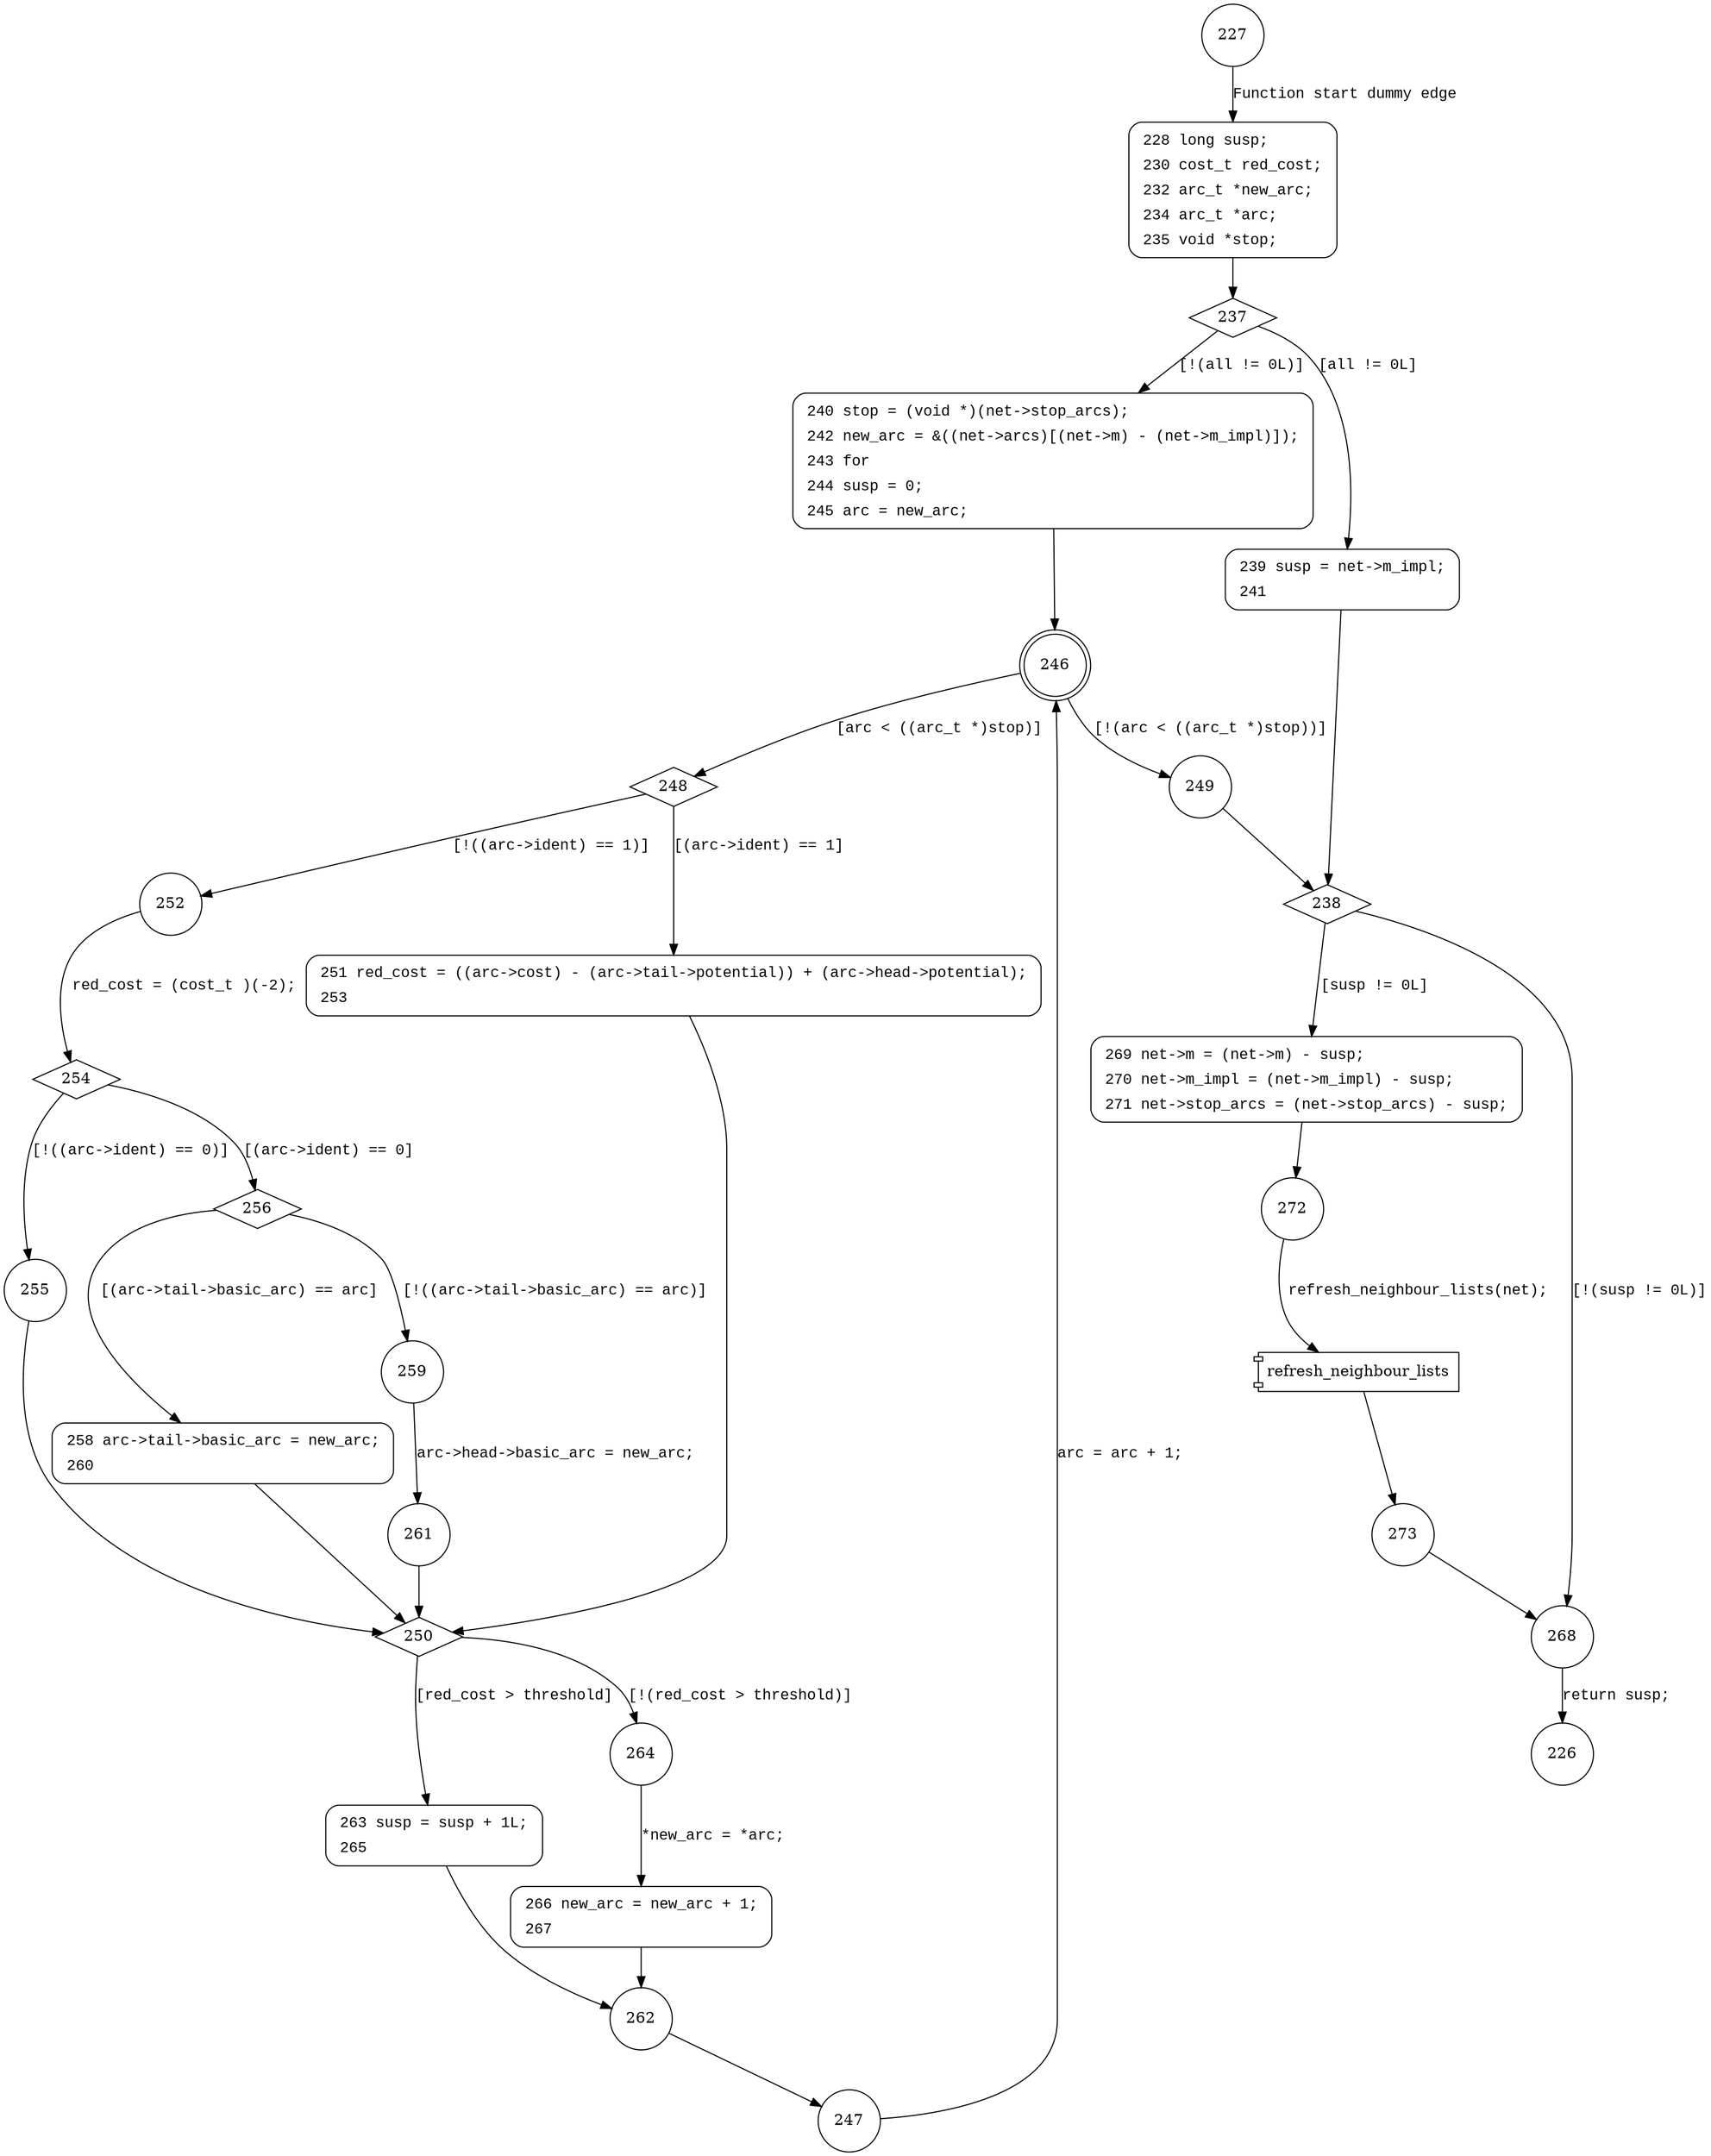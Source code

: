 digraph suspend_impl {
227 [shape="circle"]
228 [shape="circle"]
237 [shape="diamond"]
240 [shape="circle"]
239 [shape="circle"]
238 [shape="diamond"]
268 [shape="circle"]
269 [shape="circle"]
272 [shape="circle"]
273 [shape="circle"]
226 [shape="circle"]
246 [shape="doublecircle"]
249 [shape="circle"]
248 [shape="diamond"]
252 [shape="circle"]
251 [shape="circle"]
250 [shape="diamond"]
264 [shape="circle"]
263 [shape="circle"]
262 [shape="circle"]
247 [shape="circle"]
266 [shape="circle"]
254 [shape="diamond"]
255 [shape="circle"]
256 [shape="diamond"]
259 [shape="circle"]
258 [shape="circle"]
261 [shape="circle"]
228 [style="filled,bold" penwidth="1" fillcolor="white" fontname="Courier New" shape="Mrecord" label=<<table border="0" cellborder="0" cellpadding="3" bgcolor="white"><tr><td align="right">228</td><td align="left">long susp;</td></tr><tr><td align="right">230</td><td align="left">cost_t red_cost;</td></tr><tr><td align="right">232</td><td align="left">arc_t *new_arc;</td></tr><tr><td align="right">234</td><td align="left">arc_t *arc;</td></tr><tr><td align="right">235</td><td align="left">void *stop;</td></tr></table>>]
228 -> 237[label=""]
239 [style="filled,bold" penwidth="1" fillcolor="white" fontname="Courier New" shape="Mrecord" label=<<table border="0" cellborder="0" cellpadding="3" bgcolor="white"><tr><td align="right">239</td><td align="left">susp = net-&gt;m_impl;</td></tr><tr><td align="right">241</td><td align="left"></td></tr></table>>]
239 -> 238[label=""]
269 [style="filled,bold" penwidth="1" fillcolor="white" fontname="Courier New" shape="Mrecord" label=<<table border="0" cellborder="0" cellpadding="3" bgcolor="white"><tr><td align="right">269</td><td align="left">net-&gt;m = (net-&gt;m) - susp;</td></tr><tr><td align="right">270</td><td align="left">net-&gt;m_impl = (net-&gt;m_impl) - susp;</td></tr><tr><td align="right">271</td><td align="left">net-&gt;stop_arcs = (net-&gt;stop_arcs) - susp;</td></tr></table>>]
269 -> 272[label=""]
240 [style="filled,bold" penwidth="1" fillcolor="white" fontname="Courier New" shape="Mrecord" label=<<table border="0" cellborder="0" cellpadding="3" bgcolor="white"><tr><td align="right">240</td><td align="left">stop = (void *)(net-&gt;stop_arcs);</td></tr><tr><td align="right">242</td><td align="left">new_arc = &amp;((net-&gt;arcs)[(net-&gt;m) - (net-&gt;m_impl)]);</td></tr><tr><td align="right">243</td><td align="left">for</td></tr><tr><td align="right">244</td><td align="left">susp = 0;</td></tr><tr><td align="right">245</td><td align="left">arc = new_arc;</td></tr></table>>]
240 -> 246[label=""]
251 [style="filled,bold" penwidth="1" fillcolor="white" fontname="Courier New" shape="Mrecord" label=<<table border="0" cellborder="0" cellpadding="3" bgcolor="white"><tr><td align="right">251</td><td align="left">red_cost = ((arc-&gt;cost) - (arc-&gt;tail-&gt;potential)) + (arc-&gt;head-&gt;potential);</td></tr><tr><td align="right">253</td><td align="left"></td></tr></table>>]
251 -> 250[label=""]
263 [style="filled,bold" penwidth="1" fillcolor="white" fontname="Courier New" shape="Mrecord" label=<<table border="0" cellborder="0" cellpadding="3" bgcolor="white"><tr><td align="right">263</td><td align="left">susp = susp + 1L;</td></tr><tr><td align="right">265</td><td align="left"></td></tr></table>>]
263 -> 262[label=""]
266 [style="filled,bold" penwidth="1" fillcolor="white" fontname="Courier New" shape="Mrecord" label=<<table border="0" cellborder="0" cellpadding="3" bgcolor="white"><tr><td align="right">266</td><td align="left">new_arc = new_arc + 1;</td></tr><tr><td align="right">267</td><td align="left"></td></tr></table>>]
266 -> 262[label=""]
258 [style="filled,bold" penwidth="1" fillcolor="white" fontname="Courier New" shape="Mrecord" label=<<table border="0" cellborder="0" cellpadding="3" bgcolor="white"><tr><td align="right">258</td><td align="left">arc-&gt;tail-&gt;basic_arc = new_arc;</td></tr><tr><td align="right">260</td><td align="left"></td></tr></table>>]
258 -> 250[label=""]
227 -> 228 [label="Function start dummy edge" fontname="Courier New"]
237 -> 240 [label="[!(all != 0L)]" fontname="Courier New"]
237 -> 239 [label="[all != 0L]" fontname="Courier New"]
238 -> 268 [label="[!(susp != 0L)]" fontname="Courier New"]
238 -> 269 [label="[susp != 0L]" fontname="Courier New"]
100014 [shape="component" label="refresh_neighbour_lists"]
272 -> 100014 [label="refresh_neighbour_lists(net);" fontname="Courier New"]
100014 -> 273 [label="" fontname="Courier New"]
268 -> 226 [label="return susp;" fontname="Courier New"]
246 -> 249 [label="[!(arc < ((arc_t *)stop))]" fontname="Courier New"]
246 -> 248 [label="[arc < ((arc_t *)stop)]" fontname="Courier New"]
248 -> 252 [label="[!((arc->ident) == 1)]" fontname="Courier New"]
248 -> 251 [label="[(arc->ident) == 1]" fontname="Courier New"]
250 -> 264 [label="[!(red_cost > threshold)]" fontname="Courier New"]
250 -> 263 [label="[red_cost > threshold]" fontname="Courier New"]
262 -> 247 [label="" fontname="Courier New"]
264 -> 266 [label="*new_arc = *arc;" fontname="Courier New"]
252 -> 254 [label="red_cost = (cost_t )(-2);" fontname="Courier New"]
254 -> 255 [label="[!((arc->ident) == 0)]" fontname="Courier New"]
254 -> 256 [label="[(arc->ident) == 0]" fontname="Courier New"]
256 -> 259 [label="[!((arc->tail->basic_arc) == arc)]" fontname="Courier New"]
256 -> 258 [label="[(arc->tail->basic_arc) == arc]" fontname="Courier New"]
259 -> 261 [label="arc->head->basic_arc = new_arc;" fontname="Courier New"]
255 -> 250 [label="" fontname="Courier New"]
273 -> 268 [label="" fontname="Courier New"]
247 -> 246 [label="arc = arc + 1;" fontname="Courier New"]
261 -> 250 [label="" fontname="Courier New"]
249 -> 238 [label="" fontname="Courier New"]
}